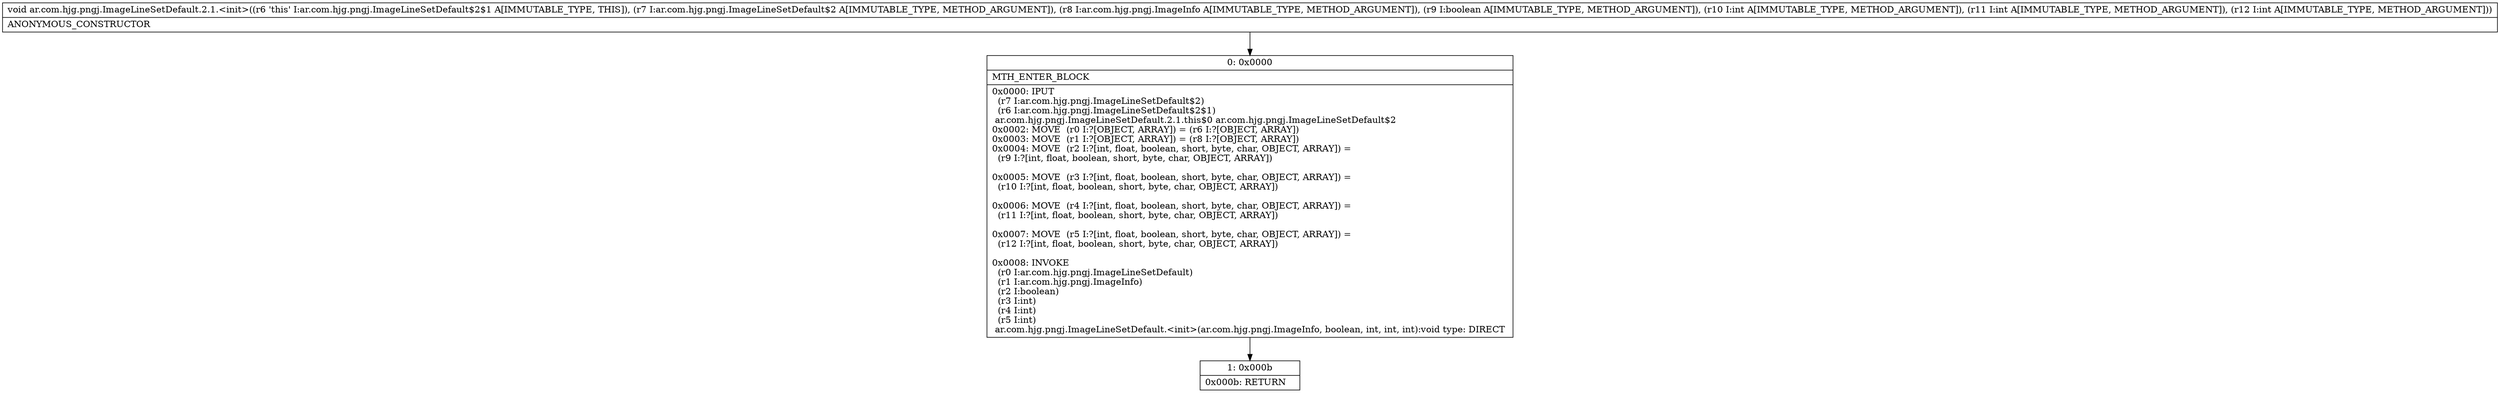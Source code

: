 digraph "CFG forar.com.hjg.pngj.ImageLineSetDefault.2.1.\<init\>(Lar\/com\/hjg\/pngj\/ImageLineSetDefault$2;Lar\/com\/hjg\/pngj\/ImageInfo;ZIII)V" {
Node_0 [shape=record,label="{0\:\ 0x0000|MTH_ENTER_BLOCK\l|0x0000: IPUT  \l  (r7 I:ar.com.hjg.pngj.ImageLineSetDefault$2)\l  (r6 I:ar.com.hjg.pngj.ImageLineSetDefault$2$1)\l ar.com.hjg.pngj.ImageLineSetDefault.2.1.this$0 ar.com.hjg.pngj.ImageLineSetDefault$2 \l0x0002: MOVE  (r0 I:?[OBJECT, ARRAY]) = (r6 I:?[OBJECT, ARRAY]) \l0x0003: MOVE  (r1 I:?[OBJECT, ARRAY]) = (r8 I:?[OBJECT, ARRAY]) \l0x0004: MOVE  (r2 I:?[int, float, boolean, short, byte, char, OBJECT, ARRAY]) = \l  (r9 I:?[int, float, boolean, short, byte, char, OBJECT, ARRAY])\l \l0x0005: MOVE  (r3 I:?[int, float, boolean, short, byte, char, OBJECT, ARRAY]) = \l  (r10 I:?[int, float, boolean, short, byte, char, OBJECT, ARRAY])\l \l0x0006: MOVE  (r4 I:?[int, float, boolean, short, byte, char, OBJECT, ARRAY]) = \l  (r11 I:?[int, float, boolean, short, byte, char, OBJECT, ARRAY])\l \l0x0007: MOVE  (r5 I:?[int, float, boolean, short, byte, char, OBJECT, ARRAY]) = \l  (r12 I:?[int, float, boolean, short, byte, char, OBJECT, ARRAY])\l \l0x0008: INVOKE  \l  (r0 I:ar.com.hjg.pngj.ImageLineSetDefault)\l  (r1 I:ar.com.hjg.pngj.ImageInfo)\l  (r2 I:boolean)\l  (r3 I:int)\l  (r4 I:int)\l  (r5 I:int)\l ar.com.hjg.pngj.ImageLineSetDefault.\<init\>(ar.com.hjg.pngj.ImageInfo, boolean, int, int, int):void type: DIRECT \l}"];
Node_1 [shape=record,label="{1\:\ 0x000b|0x000b: RETURN   \l}"];
MethodNode[shape=record,label="{void ar.com.hjg.pngj.ImageLineSetDefault.2.1.\<init\>((r6 'this' I:ar.com.hjg.pngj.ImageLineSetDefault$2$1 A[IMMUTABLE_TYPE, THIS]), (r7 I:ar.com.hjg.pngj.ImageLineSetDefault$2 A[IMMUTABLE_TYPE, METHOD_ARGUMENT]), (r8 I:ar.com.hjg.pngj.ImageInfo A[IMMUTABLE_TYPE, METHOD_ARGUMENT]), (r9 I:boolean A[IMMUTABLE_TYPE, METHOD_ARGUMENT]), (r10 I:int A[IMMUTABLE_TYPE, METHOD_ARGUMENT]), (r11 I:int A[IMMUTABLE_TYPE, METHOD_ARGUMENT]), (r12 I:int A[IMMUTABLE_TYPE, METHOD_ARGUMENT]))  | ANONYMOUS_CONSTRUCTOR\l}"];
MethodNode -> Node_0;
Node_0 -> Node_1;
}

